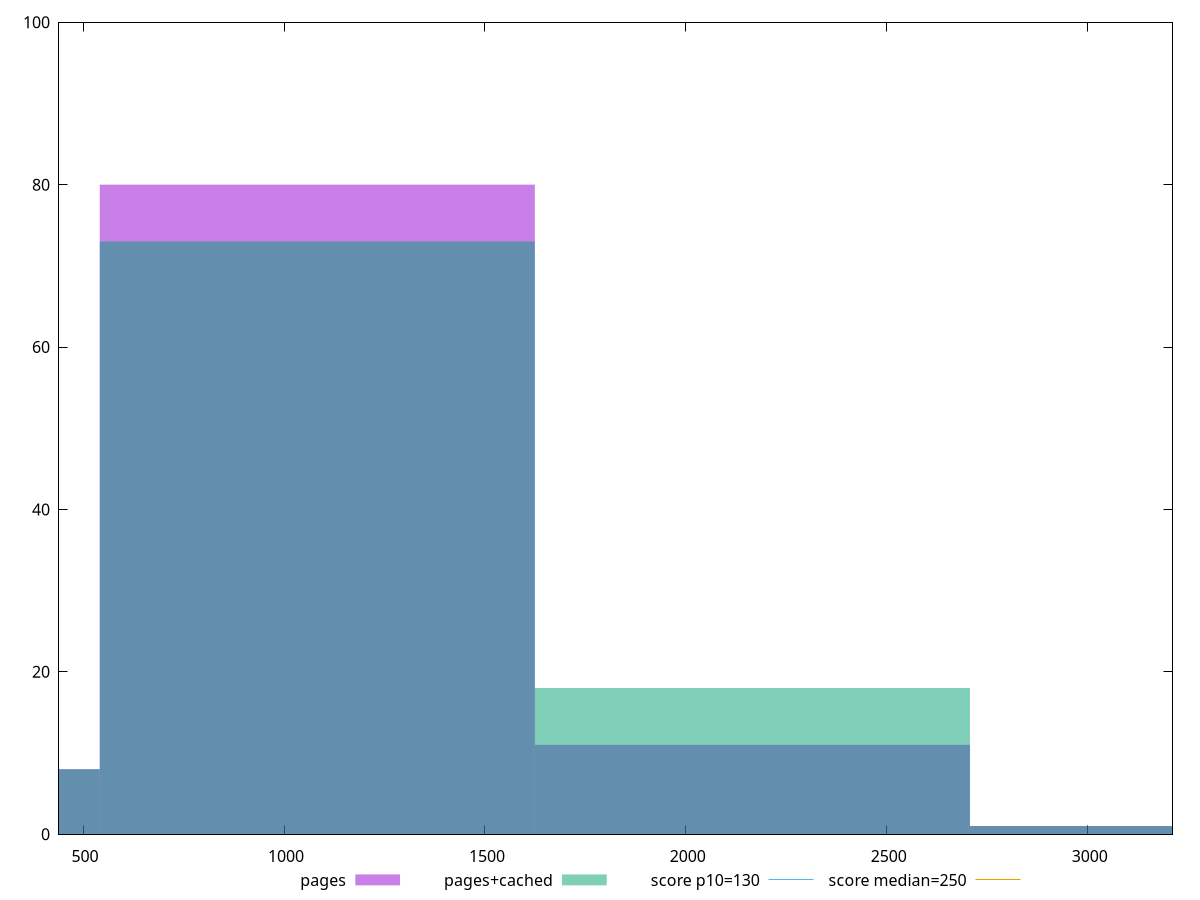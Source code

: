reset

$pages <<EOF
1082.7653146461266 80
0 8
2165.5306292922533 11
3248.29594393838 1
EOF

$pagesCached <<EOF
1082.7653146461266 73
0 8
2165.5306292922533 18
3248.29594393838 1
EOF

set key outside below
set boxwidth 1082.7653146461266
set xrange [440:3211.0000000000055]
set yrange [0:100]
set trange [0:100]
set style fill transparent solid 0.5 noborder

set parametric
set terminal svg size 640, 500 enhanced background rgb 'white'
set output "report_00013_2021-02-09T12-04-24.940Z/max-potential-fid/comparison/histogram/0_vs_1.svg"

plot $pages title "pages" with boxes, \
     $pagesCached title "pages+cached" with boxes, \
     130,t title "score p10=130", \
     250,t title "score median=250"

reset
